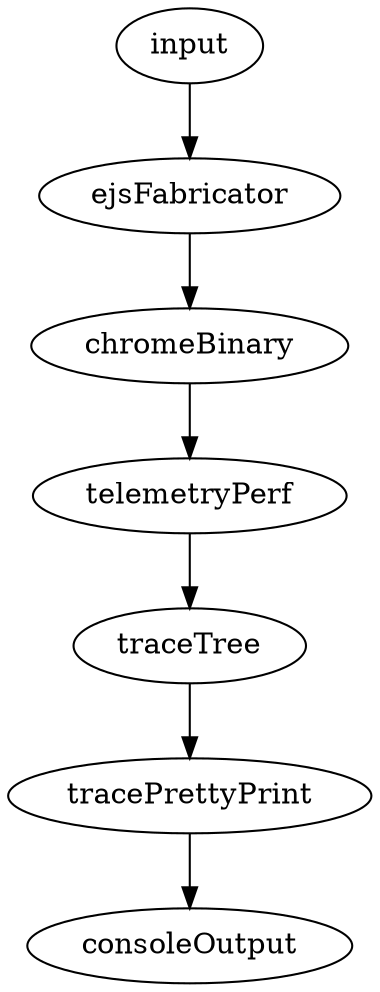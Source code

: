 digraph chromeBinaryTest {

  import="['./lib/chrome-binary-phases.js']"

  input [data="/usr/local/google/home/soonm/tree-builder-builder/example.ejs"]
  chromeBinary [version="323860", chromium="/usr/local/google/home/soonm/chromium/src", platform="linux"]
  telemetryPerf [chromium="/usr/local/google/home/soonm/chromium/src", browser="system", perfBrowser="system"]

  input -> ejsFabricator -> chromeBinary -> telemetryPerf -> traceTree -> tracePrettyPrint -> consoleOutput;

}
